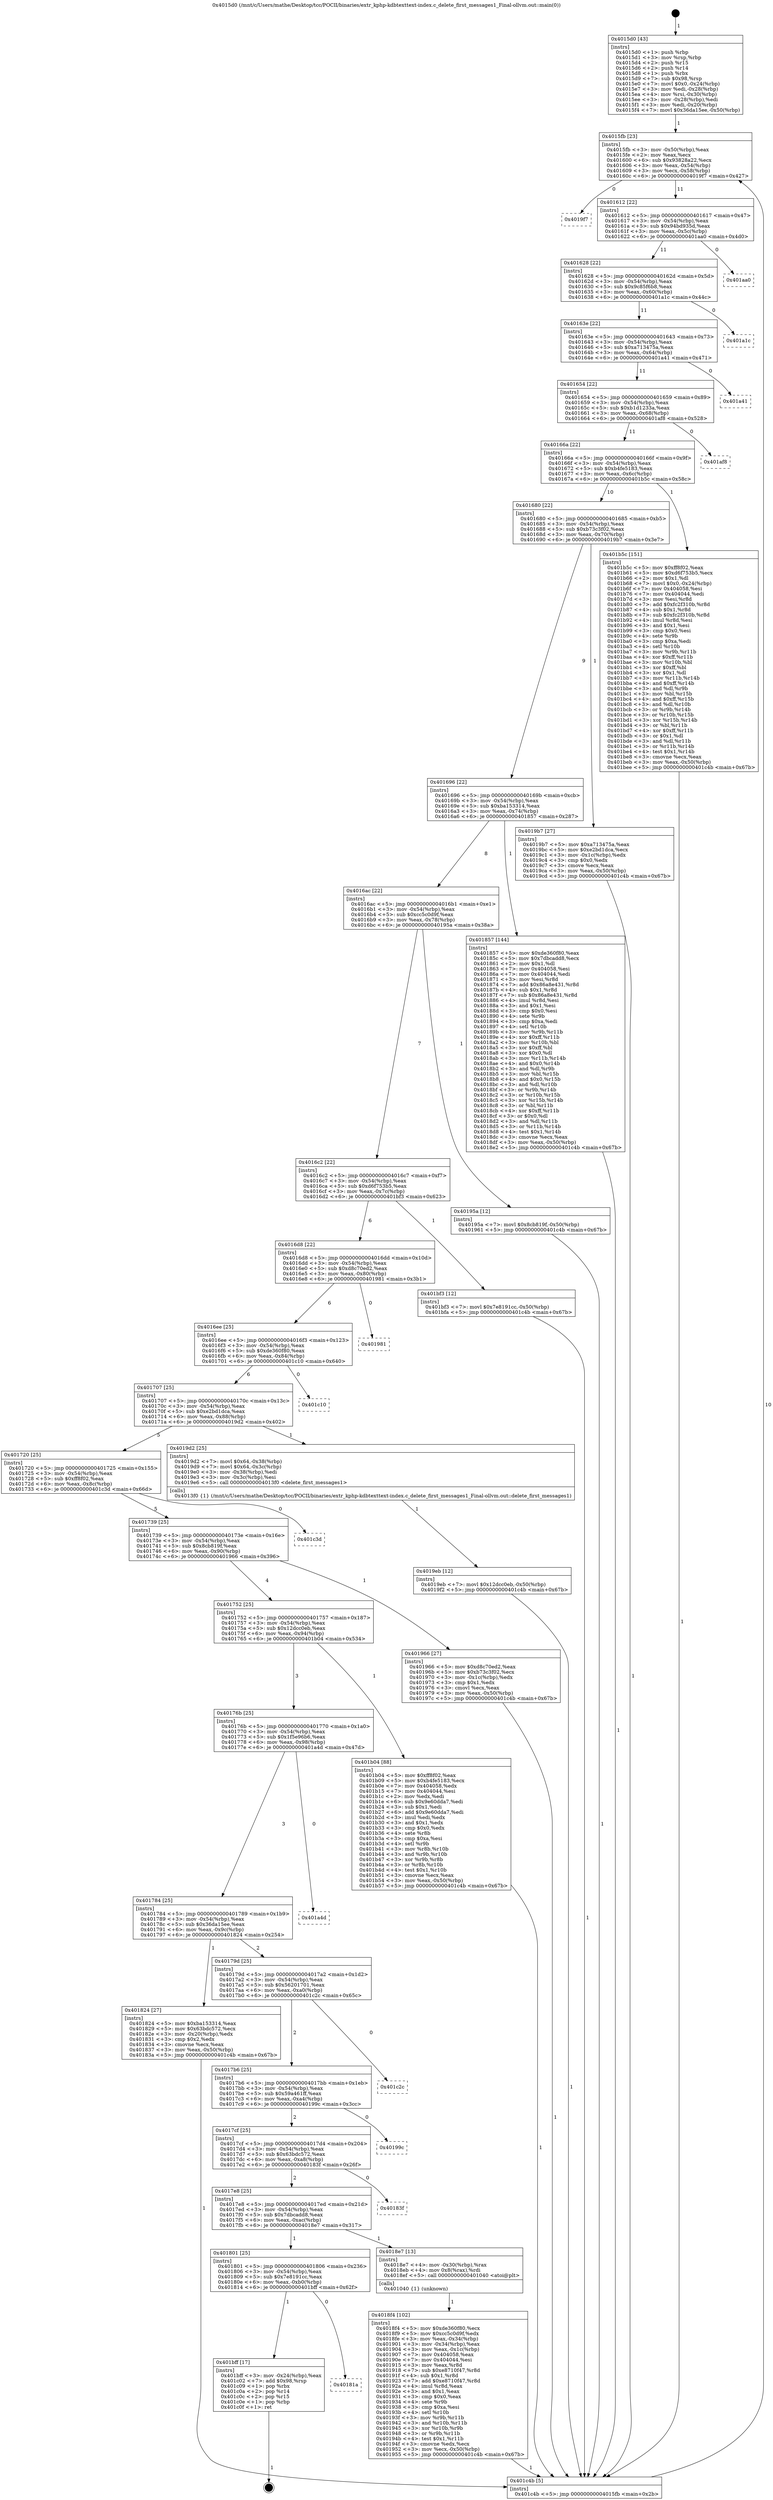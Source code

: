 digraph "0x4015d0" {
  label = "0x4015d0 (/mnt/c/Users/mathe/Desktop/tcc/POCII/binaries/extr_kphp-kdbtexttext-index.c_delete_first_messages1_Final-ollvm.out::main(0))"
  labelloc = "t"
  node[shape=record]

  Entry [label="",width=0.3,height=0.3,shape=circle,fillcolor=black,style=filled]
  "0x4015fb" [label="{
     0x4015fb [23]\l
     | [instrs]\l
     &nbsp;&nbsp;0x4015fb \<+3\>: mov -0x50(%rbp),%eax\l
     &nbsp;&nbsp;0x4015fe \<+2\>: mov %eax,%ecx\l
     &nbsp;&nbsp;0x401600 \<+6\>: sub $0x93828a22,%ecx\l
     &nbsp;&nbsp;0x401606 \<+3\>: mov %eax,-0x54(%rbp)\l
     &nbsp;&nbsp;0x401609 \<+3\>: mov %ecx,-0x58(%rbp)\l
     &nbsp;&nbsp;0x40160c \<+6\>: je 00000000004019f7 \<main+0x427\>\l
  }"]
  "0x4019f7" [label="{
     0x4019f7\l
  }", style=dashed]
  "0x401612" [label="{
     0x401612 [22]\l
     | [instrs]\l
     &nbsp;&nbsp;0x401612 \<+5\>: jmp 0000000000401617 \<main+0x47\>\l
     &nbsp;&nbsp;0x401617 \<+3\>: mov -0x54(%rbp),%eax\l
     &nbsp;&nbsp;0x40161a \<+5\>: sub $0x94bd935d,%eax\l
     &nbsp;&nbsp;0x40161f \<+3\>: mov %eax,-0x5c(%rbp)\l
     &nbsp;&nbsp;0x401622 \<+6\>: je 0000000000401aa0 \<main+0x4d0\>\l
  }"]
  Exit [label="",width=0.3,height=0.3,shape=circle,fillcolor=black,style=filled,peripheries=2]
  "0x401aa0" [label="{
     0x401aa0\l
  }", style=dashed]
  "0x401628" [label="{
     0x401628 [22]\l
     | [instrs]\l
     &nbsp;&nbsp;0x401628 \<+5\>: jmp 000000000040162d \<main+0x5d\>\l
     &nbsp;&nbsp;0x40162d \<+3\>: mov -0x54(%rbp),%eax\l
     &nbsp;&nbsp;0x401630 \<+5\>: sub $0x9c85f6b8,%eax\l
     &nbsp;&nbsp;0x401635 \<+3\>: mov %eax,-0x60(%rbp)\l
     &nbsp;&nbsp;0x401638 \<+6\>: je 0000000000401a1c \<main+0x44c\>\l
  }"]
  "0x40181a" [label="{
     0x40181a\l
  }", style=dashed]
  "0x401a1c" [label="{
     0x401a1c\l
  }", style=dashed]
  "0x40163e" [label="{
     0x40163e [22]\l
     | [instrs]\l
     &nbsp;&nbsp;0x40163e \<+5\>: jmp 0000000000401643 \<main+0x73\>\l
     &nbsp;&nbsp;0x401643 \<+3\>: mov -0x54(%rbp),%eax\l
     &nbsp;&nbsp;0x401646 \<+5\>: sub $0xa713475a,%eax\l
     &nbsp;&nbsp;0x40164b \<+3\>: mov %eax,-0x64(%rbp)\l
     &nbsp;&nbsp;0x40164e \<+6\>: je 0000000000401a41 \<main+0x471\>\l
  }"]
  "0x401bff" [label="{
     0x401bff [17]\l
     | [instrs]\l
     &nbsp;&nbsp;0x401bff \<+3\>: mov -0x24(%rbp),%eax\l
     &nbsp;&nbsp;0x401c02 \<+7\>: add $0x98,%rsp\l
     &nbsp;&nbsp;0x401c09 \<+1\>: pop %rbx\l
     &nbsp;&nbsp;0x401c0a \<+2\>: pop %r14\l
     &nbsp;&nbsp;0x401c0c \<+2\>: pop %r15\l
     &nbsp;&nbsp;0x401c0e \<+1\>: pop %rbp\l
     &nbsp;&nbsp;0x401c0f \<+1\>: ret\l
  }"]
  "0x401a41" [label="{
     0x401a41\l
  }", style=dashed]
  "0x401654" [label="{
     0x401654 [22]\l
     | [instrs]\l
     &nbsp;&nbsp;0x401654 \<+5\>: jmp 0000000000401659 \<main+0x89\>\l
     &nbsp;&nbsp;0x401659 \<+3\>: mov -0x54(%rbp),%eax\l
     &nbsp;&nbsp;0x40165c \<+5\>: sub $0xb1d1233a,%eax\l
     &nbsp;&nbsp;0x401661 \<+3\>: mov %eax,-0x68(%rbp)\l
     &nbsp;&nbsp;0x401664 \<+6\>: je 0000000000401af8 \<main+0x528\>\l
  }"]
  "0x4019eb" [label="{
     0x4019eb [12]\l
     | [instrs]\l
     &nbsp;&nbsp;0x4019eb \<+7\>: movl $0x12dcc0eb,-0x50(%rbp)\l
     &nbsp;&nbsp;0x4019f2 \<+5\>: jmp 0000000000401c4b \<main+0x67b\>\l
  }"]
  "0x401af8" [label="{
     0x401af8\l
  }", style=dashed]
  "0x40166a" [label="{
     0x40166a [22]\l
     | [instrs]\l
     &nbsp;&nbsp;0x40166a \<+5\>: jmp 000000000040166f \<main+0x9f\>\l
     &nbsp;&nbsp;0x40166f \<+3\>: mov -0x54(%rbp),%eax\l
     &nbsp;&nbsp;0x401672 \<+5\>: sub $0xb4fe5183,%eax\l
     &nbsp;&nbsp;0x401677 \<+3\>: mov %eax,-0x6c(%rbp)\l
     &nbsp;&nbsp;0x40167a \<+6\>: je 0000000000401b5c \<main+0x58c\>\l
  }"]
  "0x4018f4" [label="{
     0x4018f4 [102]\l
     | [instrs]\l
     &nbsp;&nbsp;0x4018f4 \<+5\>: mov $0xde360f80,%ecx\l
     &nbsp;&nbsp;0x4018f9 \<+5\>: mov $0xcc5c0d9f,%edx\l
     &nbsp;&nbsp;0x4018fe \<+3\>: mov %eax,-0x34(%rbp)\l
     &nbsp;&nbsp;0x401901 \<+3\>: mov -0x34(%rbp),%eax\l
     &nbsp;&nbsp;0x401904 \<+3\>: mov %eax,-0x1c(%rbp)\l
     &nbsp;&nbsp;0x401907 \<+7\>: mov 0x404058,%eax\l
     &nbsp;&nbsp;0x40190e \<+7\>: mov 0x404044,%esi\l
     &nbsp;&nbsp;0x401915 \<+3\>: mov %eax,%r8d\l
     &nbsp;&nbsp;0x401918 \<+7\>: sub $0xe8710f47,%r8d\l
     &nbsp;&nbsp;0x40191f \<+4\>: sub $0x1,%r8d\l
     &nbsp;&nbsp;0x401923 \<+7\>: add $0xe8710f47,%r8d\l
     &nbsp;&nbsp;0x40192a \<+4\>: imul %r8d,%eax\l
     &nbsp;&nbsp;0x40192e \<+3\>: and $0x1,%eax\l
     &nbsp;&nbsp;0x401931 \<+3\>: cmp $0x0,%eax\l
     &nbsp;&nbsp;0x401934 \<+4\>: sete %r9b\l
     &nbsp;&nbsp;0x401938 \<+3\>: cmp $0xa,%esi\l
     &nbsp;&nbsp;0x40193b \<+4\>: setl %r10b\l
     &nbsp;&nbsp;0x40193f \<+3\>: mov %r9b,%r11b\l
     &nbsp;&nbsp;0x401942 \<+3\>: and %r10b,%r11b\l
     &nbsp;&nbsp;0x401945 \<+3\>: xor %r10b,%r9b\l
     &nbsp;&nbsp;0x401948 \<+3\>: or %r9b,%r11b\l
     &nbsp;&nbsp;0x40194b \<+4\>: test $0x1,%r11b\l
     &nbsp;&nbsp;0x40194f \<+3\>: cmovne %edx,%ecx\l
     &nbsp;&nbsp;0x401952 \<+3\>: mov %ecx,-0x50(%rbp)\l
     &nbsp;&nbsp;0x401955 \<+5\>: jmp 0000000000401c4b \<main+0x67b\>\l
  }"]
  "0x401b5c" [label="{
     0x401b5c [151]\l
     | [instrs]\l
     &nbsp;&nbsp;0x401b5c \<+5\>: mov $0xff8f02,%eax\l
     &nbsp;&nbsp;0x401b61 \<+5\>: mov $0xd6f753b5,%ecx\l
     &nbsp;&nbsp;0x401b66 \<+2\>: mov $0x1,%dl\l
     &nbsp;&nbsp;0x401b68 \<+7\>: movl $0x0,-0x24(%rbp)\l
     &nbsp;&nbsp;0x401b6f \<+7\>: mov 0x404058,%esi\l
     &nbsp;&nbsp;0x401b76 \<+7\>: mov 0x404044,%edi\l
     &nbsp;&nbsp;0x401b7d \<+3\>: mov %esi,%r8d\l
     &nbsp;&nbsp;0x401b80 \<+7\>: add $0xfc2f310b,%r8d\l
     &nbsp;&nbsp;0x401b87 \<+4\>: sub $0x1,%r8d\l
     &nbsp;&nbsp;0x401b8b \<+7\>: sub $0xfc2f310b,%r8d\l
     &nbsp;&nbsp;0x401b92 \<+4\>: imul %r8d,%esi\l
     &nbsp;&nbsp;0x401b96 \<+3\>: and $0x1,%esi\l
     &nbsp;&nbsp;0x401b99 \<+3\>: cmp $0x0,%esi\l
     &nbsp;&nbsp;0x401b9c \<+4\>: sete %r9b\l
     &nbsp;&nbsp;0x401ba0 \<+3\>: cmp $0xa,%edi\l
     &nbsp;&nbsp;0x401ba3 \<+4\>: setl %r10b\l
     &nbsp;&nbsp;0x401ba7 \<+3\>: mov %r9b,%r11b\l
     &nbsp;&nbsp;0x401baa \<+4\>: xor $0xff,%r11b\l
     &nbsp;&nbsp;0x401bae \<+3\>: mov %r10b,%bl\l
     &nbsp;&nbsp;0x401bb1 \<+3\>: xor $0xff,%bl\l
     &nbsp;&nbsp;0x401bb4 \<+3\>: xor $0x1,%dl\l
     &nbsp;&nbsp;0x401bb7 \<+3\>: mov %r11b,%r14b\l
     &nbsp;&nbsp;0x401bba \<+4\>: and $0xff,%r14b\l
     &nbsp;&nbsp;0x401bbe \<+3\>: and %dl,%r9b\l
     &nbsp;&nbsp;0x401bc1 \<+3\>: mov %bl,%r15b\l
     &nbsp;&nbsp;0x401bc4 \<+4\>: and $0xff,%r15b\l
     &nbsp;&nbsp;0x401bc8 \<+3\>: and %dl,%r10b\l
     &nbsp;&nbsp;0x401bcb \<+3\>: or %r9b,%r14b\l
     &nbsp;&nbsp;0x401bce \<+3\>: or %r10b,%r15b\l
     &nbsp;&nbsp;0x401bd1 \<+3\>: xor %r15b,%r14b\l
     &nbsp;&nbsp;0x401bd4 \<+3\>: or %bl,%r11b\l
     &nbsp;&nbsp;0x401bd7 \<+4\>: xor $0xff,%r11b\l
     &nbsp;&nbsp;0x401bdb \<+3\>: or $0x1,%dl\l
     &nbsp;&nbsp;0x401bde \<+3\>: and %dl,%r11b\l
     &nbsp;&nbsp;0x401be1 \<+3\>: or %r11b,%r14b\l
     &nbsp;&nbsp;0x401be4 \<+4\>: test $0x1,%r14b\l
     &nbsp;&nbsp;0x401be8 \<+3\>: cmovne %ecx,%eax\l
     &nbsp;&nbsp;0x401beb \<+3\>: mov %eax,-0x50(%rbp)\l
     &nbsp;&nbsp;0x401bee \<+5\>: jmp 0000000000401c4b \<main+0x67b\>\l
  }"]
  "0x401680" [label="{
     0x401680 [22]\l
     | [instrs]\l
     &nbsp;&nbsp;0x401680 \<+5\>: jmp 0000000000401685 \<main+0xb5\>\l
     &nbsp;&nbsp;0x401685 \<+3\>: mov -0x54(%rbp),%eax\l
     &nbsp;&nbsp;0x401688 \<+5\>: sub $0xb73c3f02,%eax\l
     &nbsp;&nbsp;0x40168d \<+3\>: mov %eax,-0x70(%rbp)\l
     &nbsp;&nbsp;0x401690 \<+6\>: je 00000000004019b7 \<main+0x3e7\>\l
  }"]
  "0x401801" [label="{
     0x401801 [25]\l
     | [instrs]\l
     &nbsp;&nbsp;0x401801 \<+5\>: jmp 0000000000401806 \<main+0x236\>\l
     &nbsp;&nbsp;0x401806 \<+3\>: mov -0x54(%rbp),%eax\l
     &nbsp;&nbsp;0x401809 \<+5\>: sub $0x7e8191cc,%eax\l
     &nbsp;&nbsp;0x40180e \<+6\>: mov %eax,-0xb0(%rbp)\l
     &nbsp;&nbsp;0x401814 \<+6\>: je 0000000000401bff \<main+0x62f\>\l
  }"]
  "0x4019b7" [label="{
     0x4019b7 [27]\l
     | [instrs]\l
     &nbsp;&nbsp;0x4019b7 \<+5\>: mov $0xa713475a,%eax\l
     &nbsp;&nbsp;0x4019bc \<+5\>: mov $0xe2bd1dca,%ecx\l
     &nbsp;&nbsp;0x4019c1 \<+3\>: mov -0x1c(%rbp),%edx\l
     &nbsp;&nbsp;0x4019c4 \<+3\>: cmp $0x0,%edx\l
     &nbsp;&nbsp;0x4019c7 \<+3\>: cmove %ecx,%eax\l
     &nbsp;&nbsp;0x4019ca \<+3\>: mov %eax,-0x50(%rbp)\l
     &nbsp;&nbsp;0x4019cd \<+5\>: jmp 0000000000401c4b \<main+0x67b\>\l
  }"]
  "0x401696" [label="{
     0x401696 [22]\l
     | [instrs]\l
     &nbsp;&nbsp;0x401696 \<+5\>: jmp 000000000040169b \<main+0xcb\>\l
     &nbsp;&nbsp;0x40169b \<+3\>: mov -0x54(%rbp),%eax\l
     &nbsp;&nbsp;0x40169e \<+5\>: sub $0xba153314,%eax\l
     &nbsp;&nbsp;0x4016a3 \<+3\>: mov %eax,-0x74(%rbp)\l
     &nbsp;&nbsp;0x4016a6 \<+6\>: je 0000000000401857 \<main+0x287\>\l
  }"]
  "0x4018e7" [label="{
     0x4018e7 [13]\l
     | [instrs]\l
     &nbsp;&nbsp;0x4018e7 \<+4\>: mov -0x30(%rbp),%rax\l
     &nbsp;&nbsp;0x4018eb \<+4\>: mov 0x8(%rax),%rdi\l
     &nbsp;&nbsp;0x4018ef \<+5\>: call 0000000000401040 \<atoi@plt\>\l
     | [calls]\l
     &nbsp;&nbsp;0x401040 \{1\} (unknown)\l
  }"]
  "0x401857" [label="{
     0x401857 [144]\l
     | [instrs]\l
     &nbsp;&nbsp;0x401857 \<+5\>: mov $0xde360f80,%eax\l
     &nbsp;&nbsp;0x40185c \<+5\>: mov $0x7dbcadd8,%ecx\l
     &nbsp;&nbsp;0x401861 \<+2\>: mov $0x1,%dl\l
     &nbsp;&nbsp;0x401863 \<+7\>: mov 0x404058,%esi\l
     &nbsp;&nbsp;0x40186a \<+7\>: mov 0x404044,%edi\l
     &nbsp;&nbsp;0x401871 \<+3\>: mov %esi,%r8d\l
     &nbsp;&nbsp;0x401874 \<+7\>: add $0x86a8e431,%r8d\l
     &nbsp;&nbsp;0x40187b \<+4\>: sub $0x1,%r8d\l
     &nbsp;&nbsp;0x40187f \<+7\>: sub $0x86a8e431,%r8d\l
     &nbsp;&nbsp;0x401886 \<+4\>: imul %r8d,%esi\l
     &nbsp;&nbsp;0x40188a \<+3\>: and $0x1,%esi\l
     &nbsp;&nbsp;0x40188d \<+3\>: cmp $0x0,%esi\l
     &nbsp;&nbsp;0x401890 \<+4\>: sete %r9b\l
     &nbsp;&nbsp;0x401894 \<+3\>: cmp $0xa,%edi\l
     &nbsp;&nbsp;0x401897 \<+4\>: setl %r10b\l
     &nbsp;&nbsp;0x40189b \<+3\>: mov %r9b,%r11b\l
     &nbsp;&nbsp;0x40189e \<+4\>: xor $0xff,%r11b\l
     &nbsp;&nbsp;0x4018a2 \<+3\>: mov %r10b,%bl\l
     &nbsp;&nbsp;0x4018a5 \<+3\>: xor $0xff,%bl\l
     &nbsp;&nbsp;0x4018a8 \<+3\>: xor $0x0,%dl\l
     &nbsp;&nbsp;0x4018ab \<+3\>: mov %r11b,%r14b\l
     &nbsp;&nbsp;0x4018ae \<+4\>: and $0x0,%r14b\l
     &nbsp;&nbsp;0x4018b2 \<+3\>: and %dl,%r9b\l
     &nbsp;&nbsp;0x4018b5 \<+3\>: mov %bl,%r15b\l
     &nbsp;&nbsp;0x4018b8 \<+4\>: and $0x0,%r15b\l
     &nbsp;&nbsp;0x4018bc \<+3\>: and %dl,%r10b\l
     &nbsp;&nbsp;0x4018bf \<+3\>: or %r9b,%r14b\l
     &nbsp;&nbsp;0x4018c2 \<+3\>: or %r10b,%r15b\l
     &nbsp;&nbsp;0x4018c5 \<+3\>: xor %r15b,%r14b\l
     &nbsp;&nbsp;0x4018c8 \<+3\>: or %bl,%r11b\l
     &nbsp;&nbsp;0x4018cb \<+4\>: xor $0xff,%r11b\l
     &nbsp;&nbsp;0x4018cf \<+3\>: or $0x0,%dl\l
     &nbsp;&nbsp;0x4018d2 \<+3\>: and %dl,%r11b\l
     &nbsp;&nbsp;0x4018d5 \<+3\>: or %r11b,%r14b\l
     &nbsp;&nbsp;0x4018d8 \<+4\>: test $0x1,%r14b\l
     &nbsp;&nbsp;0x4018dc \<+3\>: cmovne %ecx,%eax\l
     &nbsp;&nbsp;0x4018df \<+3\>: mov %eax,-0x50(%rbp)\l
     &nbsp;&nbsp;0x4018e2 \<+5\>: jmp 0000000000401c4b \<main+0x67b\>\l
  }"]
  "0x4016ac" [label="{
     0x4016ac [22]\l
     | [instrs]\l
     &nbsp;&nbsp;0x4016ac \<+5\>: jmp 00000000004016b1 \<main+0xe1\>\l
     &nbsp;&nbsp;0x4016b1 \<+3\>: mov -0x54(%rbp),%eax\l
     &nbsp;&nbsp;0x4016b4 \<+5\>: sub $0xcc5c0d9f,%eax\l
     &nbsp;&nbsp;0x4016b9 \<+3\>: mov %eax,-0x78(%rbp)\l
     &nbsp;&nbsp;0x4016bc \<+6\>: je 000000000040195a \<main+0x38a\>\l
  }"]
  "0x4017e8" [label="{
     0x4017e8 [25]\l
     | [instrs]\l
     &nbsp;&nbsp;0x4017e8 \<+5\>: jmp 00000000004017ed \<main+0x21d\>\l
     &nbsp;&nbsp;0x4017ed \<+3\>: mov -0x54(%rbp),%eax\l
     &nbsp;&nbsp;0x4017f0 \<+5\>: sub $0x7dbcadd8,%eax\l
     &nbsp;&nbsp;0x4017f5 \<+6\>: mov %eax,-0xac(%rbp)\l
     &nbsp;&nbsp;0x4017fb \<+6\>: je 00000000004018e7 \<main+0x317\>\l
  }"]
  "0x40195a" [label="{
     0x40195a [12]\l
     | [instrs]\l
     &nbsp;&nbsp;0x40195a \<+7\>: movl $0x8cb819f,-0x50(%rbp)\l
     &nbsp;&nbsp;0x401961 \<+5\>: jmp 0000000000401c4b \<main+0x67b\>\l
  }"]
  "0x4016c2" [label="{
     0x4016c2 [22]\l
     | [instrs]\l
     &nbsp;&nbsp;0x4016c2 \<+5\>: jmp 00000000004016c7 \<main+0xf7\>\l
     &nbsp;&nbsp;0x4016c7 \<+3\>: mov -0x54(%rbp),%eax\l
     &nbsp;&nbsp;0x4016ca \<+5\>: sub $0xd6f753b5,%eax\l
     &nbsp;&nbsp;0x4016cf \<+3\>: mov %eax,-0x7c(%rbp)\l
     &nbsp;&nbsp;0x4016d2 \<+6\>: je 0000000000401bf3 \<main+0x623\>\l
  }"]
  "0x40183f" [label="{
     0x40183f\l
  }", style=dashed]
  "0x401bf3" [label="{
     0x401bf3 [12]\l
     | [instrs]\l
     &nbsp;&nbsp;0x401bf3 \<+7\>: movl $0x7e8191cc,-0x50(%rbp)\l
     &nbsp;&nbsp;0x401bfa \<+5\>: jmp 0000000000401c4b \<main+0x67b\>\l
  }"]
  "0x4016d8" [label="{
     0x4016d8 [22]\l
     | [instrs]\l
     &nbsp;&nbsp;0x4016d8 \<+5\>: jmp 00000000004016dd \<main+0x10d\>\l
     &nbsp;&nbsp;0x4016dd \<+3\>: mov -0x54(%rbp),%eax\l
     &nbsp;&nbsp;0x4016e0 \<+5\>: sub $0xd8c70ed2,%eax\l
     &nbsp;&nbsp;0x4016e5 \<+3\>: mov %eax,-0x80(%rbp)\l
     &nbsp;&nbsp;0x4016e8 \<+6\>: je 0000000000401981 \<main+0x3b1\>\l
  }"]
  "0x4017cf" [label="{
     0x4017cf [25]\l
     | [instrs]\l
     &nbsp;&nbsp;0x4017cf \<+5\>: jmp 00000000004017d4 \<main+0x204\>\l
     &nbsp;&nbsp;0x4017d4 \<+3\>: mov -0x54(%rbp),%eax\l
     &nbsp;&nbsp;0x4017d7 \<+5\>: sub $0x63bdc572,%eax\l
     &nbsp;&nbsp;0x4017dc \<+6\>: mov %eax,-0xa8(%rbp)\l
     &nbsp;&nbsp;0x4017e2 \<+6\>: je 000000000040183f \<main+0x26f\>\l
  }"]
  "0x401981" [label="{
     0x401981\l
  }", style=dashed]
  "0x4016ee" [label="{
     0x4016ee [25]\l
     | [instrs]\l
     &nbsp;&nbsp;0x4016ee \<+5\>: jmp 00000000004016f3 \<main+0x123\>\l
     &nbsp;&nbsp;0x4016f3 \<+3\>: mov -0x54(%rbp),%eax\l
     &nbsp;&nbsp;0x4016f6 \<+5\>: sub $0xde360f80,%eax\l
     &nbsp;&nbsp;0x4016fb \<+6\>: mov %eax,-0x84(%rbp)\l
     &nbsp;&nbsp;0x401701 \<+6\>: je 0000000000401c10 \<main+0x640\>\l
  }"]
  "0x40199c" [label="{
     0x40199c\l
  }", style=dashed]
  "0x401c10" [label="{
     0x401c10\l
  }", style=dashed]
  "0x401707" [label="{
     0x401707 [25]\l
     | [instrs]\l
     &nbsp;&nbsp;0x401707 \<+5\>: jmp 000000000040170c \<main+0x13c\>\l
     &nbsp;&nbsp;0x40170c \<+3\>: mov -0x54(%rbp),%eax\l
     &nbsp;&nbsp;0x40170f \<+5\>: sub $0xe2bd1dca,%eax\l
     &nbsp;&nbsp;0x401714 \<+6\>: mov %eax,-0x88(%rbp)\l
     &nbsp;&nbsp;0x40171a \<+6\>: je 00000000004019d2 \<main+0x402\>\l
  }"]
  "0x4017b6" [label="{
     0x4017b6 [25]\l
     | [instrs]\l
     &nbsp;&nbsp;0x4017b6 \<+5\>: jmp 00000000004017bb \<main+0x1eb\>\l
     &nbsp;&nbsp;0x4017bb \<+3\>: mov -0x54(%rbp),%eax\l
     &nbsp;&nbsp;0x4017be \<+5\>: sub $0x59a461ff,%eax\l
     &nbsp;&nbsp;0x4017c3 \<+6\>: mov %eax,-0xa4(%rbp)\l
     &nbsp;&nbsp;0x4017c9 \<+6\>: je 000000000040199c \<main+0x3cc\>\l
  }"]
  "0x4019d2" [label="{
     0x4019d2 [25]\l
     | [instrs]\l
     &nbsp;&nbsp;0x4019d2 \<+7\>: movl $0x64,-0x38(%rbp)\l
     &nbsp;&nbsp;0x4019d9 \<+7\>: movl $0x64,-0x3c(%rbp)\l
     &nbsp;&nbsp;0x4019e0 \<+3\>: mov -0x38(%rbp),%edi\l
     &nbsp;&nbsp;0x4019e3 \<+3\>: mov -0x3c(%rbp),%esi\l
     &nbsp;&nbsp;0x4019e6 \<+5\>: call 00000000004013f0 \<delete_first_messages1\>\l
     | [calls]\l
     &nbsp;&nbsp;0x4013f0 \{1\} (/mnt/c/Users/mathe/Desktop/tcc/POCII/binaries/extr_kphp-kdbtexttext-index.c_delete_first_messages1_Final-ollvm.out::delete_first_messages1)\l
  }"]
  "0x401720" [label="{
     0x401720 [25]\l
     | [instrs]\l
     &nbsp;&nbsp;0x401720 \<+5\>: jmp 0000000000401725 \<main+0x155\>\l
     &nbsp;&nbsp;0x401725 \<+3\>: mov -0x54(%rbp),%eax\l
     &nbsp;&nbsp;0x401728 \<+5\>: sub $0xff8f02,%eax\l
     &nbsp;&nbsp;0x40172d \<+6\>: mov %eax,-0x8c(%rbp)\l
     &nbsp;&nbsp;0x401733 \<+6\>: je 0000000000401c3d \<main+0x66d\>\l
  }"]
  "0x401c2c" [label="{
     0x401c2c\l
  }", style=dashed]
  "0x401c3d" [label="{
     0x401c3d\l
  }", style=dashed]
  "0x401739" [label="{
     0x401739 [25]\l
     | [instrs]\l
     &nbsp;&nbsp;0x401739 \<+5\>: jmp 000000000040173e \<main+0x16e\>\l
     &nbsp;&nbsp;0x40173e \<+3\>: mov -0x54(%rbp),%eax\l
     &nbsp;&nbsp;0x401741 \<+5\>: sub $0x8cb819f,%eax\l
     &nbsp;&nbsp;0x401746 \<+6\>: mov %eax,-0x90(%rbp)\l
     &nbsp;&nbsp;0x40174c \<+6\>: je 0000000000401966 \<main+0x396\>\l
  }"]
  "0x4015d0" [label="{
     0x4015d0 [43]\l
     | [instrs]\l
     &nbsp;&nbsp;0x4015d0 \<+1\>: push %rbp\l
     &nbsp;&nbsp;0x4015d1 \<+3\>: mov %rsp,%rbp\l
     &nbsp;&nbsp;0x4015d4 \<+2\>: push %r15\l
     &nbsp;&nbsp;0x4015d6 \<+2\>: push %r14\l
     &nbsp;&nbsp;0x4015d8 \<+1\>: push %rbx\l
     &nbsp;&nbsp;0x4015d9 \<+7\>: sub $0x98,%rsp\l
     &nbsp;&nbsp;0x4015e0 \<+7\>: movl $0x0,-0x24(%rbp)\l
     &nbsp;&nbsp;0x4015e7 \<+3\>: mov %edi,-0x28(%rbp)\l
     &nbsp;&nbsp;0x4015ea \<+4\>: mov %rsi,-0x30(%rbp)\l
     &nbsp;&nbsp;0x4015ee \<+3\>: mov -0x28(%rbp),%edi\l
     &nbsp;&nbsp;0x4015f1 \<+3\>: mov %edi,-0x20(%rbp)\l
     &nbsp;&nbsp;0x4015f4 \<+7\>: movl $0x36da15ee,-0x50(%rbp)\l
  }"]
  "0x401966" [label="{
     0x401966 [27]\l
     | [instrs]\l
     &nbsp;&nbsp;0x401966 \<+5\>: mov $0xd8c70ed2,%eax\l
     &nbsp;&nbsp;0x40196b \<+5\>: mov $0xb73c3f02,%ecx\l
     &nbsp;&nbsp;0x401970 \<+3\>: mov -0x1c(%rbp),%edx\l
     &nbsp;&nbsp;0x401973 \<+3\>: cmp $0x1,%edx\l
     &nbsp;&nbsp;0x401976 \<+3\>: cmovl %ecx,%eax\l
     &nbsp;&nbsp;0x401979 \<+3\>: mov %eax,-0x50(%rbp)\l
     &nbsp;&nbsp;0x40197c \<+5\>: jmp 0000000000401c4b \<main+0x67b\>\l
  }"]
  "0x401752" [label="{
     0x401752 [25]\l
     | [instrs]\l
     &nbsp;&nbsp;0x401752 \<+5\>: jmp 0000000000401757 \<main+0x187\>\l
     &nbsp;&nbsp;0x401757 \<+3\>: mov -0x54(%rbp),%eax\l
     &nbsp;&nbsp;0x40175a \<+5\>: sub $0x12dcc0eb,%eax\l
     &nbsp;&nbsp;0x40175f \<+6\>: mov %eax,-0x94(%rbp)\l
     &nbsp;&nbsp;0x401765 \<+6\>: je 0000000000401b04 \<main+0x534\>\l
  }"]
  "0x401c4b" [label="{
     0x401c4b [5]\l
     | [instrs]\l
     &nbsp;&nbsp;0x401c4b \<+5\>: jmp 00000000004015fb \<main+0x2b\>\l
  }"]
  "0x401b04" [label="{
     0x401b04 [88]\l
     | [instrs]\l
     &nbsp;&nbsp;0x401b04 \<+5\>: mov $0xff8f02,%eax\l
     &nbsp;&nbsp;0x401b09 \<+5\>: mov $0xb4fe5183,%ecx\l
     &nbsp;&nbsp;0x401b0e \<+7\>: mov 0x404058,%edx\l
     &nbsp;&nbsp;0x401b15 \<+7\>: mov 0x404044,%esi\l
     &nbsp;&nbsp;0x401b1c \<+2\>: mov %edx,%edi\l
     &nbsp;&nbsp;0x401b1e \<+6\>: sub $0x9e60dda7,%edi\l
     &nbsp;&nbsp;0x401b24 \<+3\>: sub $0x1,%edi\l
     &nbsp;&nbsp;0x401b27 \<+6\>: add $0x9e60dda7,%edi\l
     &nbsp;&nbsp;0x401b2d \<+3\>: imul %edi,%edx\l
     &nbsp;&nbsp;0x401b30 \<+3\>: and $0x1,%edx\l
     &nbsp;&nbsp;0x401b33 \<+3\>: cmp $0x0,%edx\l
     &nbsp;&nbsp;0x401b36 \<+4\>: sete %r8b\l
     &nbsp;&nbsp;0x401b3a \<+3\>: cmp $0xa,%esi\l
     &nbsp;&nbsp;0x401b3d \<+4\>: setl %r9b\l
     &nbsp;&nbsp;0x401b41 \<+3\>: mov %r8b,%r10b\l
     &nbsp;&nbsp;0x401b44 \<+3\>: and %r9b,%r10b\l
     &nbsp;&nbsp;0x401b47 \<+3\>: xor %r9b,%r8b\l
     &nbsp;&nbsp;0x401b4a \<+3\>: or %r8b,%r10b\l
     &nbsp;&nbsp;0x401b4d \<+4\>: test $0x1,%r10b\l
     &nbsp;&nbsp;0x401b51 \<+3\>: cmovne %ecx,%eax\l
     &nbsp;&nbsp;0x401b54 \<+3\>: mov %eax,-0x50(%rbp)\l
     &nbsp;&nbsp;0x401b57 \<+5\>: jmp 0000000000401c4b \<main+0x67b\>\l
  }"]
  "0x40176b" [label="{
     0x40176b [25]\l
     | [instrs]\l
     &nbsp;&nbsp;0x40176b \<+5\>: jmp 0000000000401770 \<main+0x1a0\>\l
     &nbsp;&nbsp;0x401770 \<+3\>: mov -0x54(%rbp),%eax\l
     &nbsp;&nbsp;0x401773 \<+5\>: sub $0x1f5e96b6,%eax\l
     &nbsp;&nbsp;0x401778 \<+6\>: mov %eax,-0x98(%rbp)\l
     &nbsp;&nbsp;0x40177e \<+6\>: je 0000000000401a4d \<main+0x47d\>\l
  }"]
  "0x40179d" [label="{
     0x40179d [25]\l
     | [instrs]\l
     &nbsp;&nbsp;0x40179d \<+5\>: jmp 00000000004017a2 \<main+0x1d2\>\l
     &nbsp;&nbsp;0x4017a2 \<+3\>: mov -0x54(%rbp),%eax\l
     &nbsp;&nbsp;0x4017a5 \<+5\>: sub $0x56201701,%eax\l
     &nbsp;&nbsp;0x4017aa \<+6\>: mov %eax,-0xa0(%rbp)\l
     &nbsp;&nbsp;0x4017b0 \<+6\>: je 0000000000401c2c \<main+0x65c\>\l
  }"]
  "0x401a4d" [label="{
     0x401a4d\l
  }", style=dashed]
  "0x401784" [label="{
     0x401784 [25]\l
     | [instrs]\l
     &nbsp;&nbsp;0x401784 \<+5\>: jmp 0000000000401789 \<main+0x1b9\>\l
     &nbsp;&nbsp;0x401789 \<+3\>: mov -0x54(%rbp),%eax\l
     &nbsp;&nbsp;0x40178c \<+5\>: sub $0x36da15ee,%eax\l
     &nbsp;&nbsp;0x401791 \<+6\>: mov %eax,-0x9c(%rbp)\l
     &nbsp;&nbsp;0x401797 \<+6\>: je 0000000000401824 \<main+0x254\>\l
  }"]
  "0x401824" [label="{
     0x401824 [27]\l
     | [instrs]\l
     &nbsp;&nbsp;0x401824 \<+5\>: mov $0xba153314,%eax\l
     &nbsp;&nbsp;0x401829 \<+5\>: mov $0x63bdc572,%ecx\l
     &nbsp;&nbsp;0x40182e \<+3\>: mov -0x20(%rbp),%edx\l
     &nbsp;&nbsp;0x401831 \<+3\>: cmp $0x2,%edx\l
     &nbsp;&nbsp;0x401834 \<+3\>: cmovne %ecx,%eax\l
     &nbsp;&nbsp;0x401837 \<+3\>: mov %eax,-0x50(%rbp)\l
     &nbsp;&nbsp;0x40183a \<+5\>: jmp 0000000000401c4b \<main+0x67b\>\l
  }"]
  Entry -> "0x4015d0" [label=" 1"]
  "0x4015fb" -> "0x4019f7" [label=" 0"]
  "0x4015fb" -> "0x401612" [label=" 11"]
  "0x401bff" -> Exit [label=" 1"]
  "0x401612" -> "0x401aa0" [label=" 0"]
  "0x401612" -> "0x401628" [label=" 11"]
  "0x401801" -> "0x40181a" [label=" 0"]
  "0x401628" -> "0x401a1c" [label=" 0"]
  "0x401628" -> "0x40163e" [label=" 11"]
  "0x401801" -> "0x401bff" [label=" 1"]
  "0x40163e" -> "0x401a41" [label=" 0"]
  "0x40163e" -> "0x401654" [label=" 11"]
  "0x401bf3" -> "0x401c4b" [label=" 1"]
  "0x401654" -> "0x401af8" [label=" 0"]
  "0x401654" -> "0x40166a" [label=" 11"]
  "0x401b5c" -> "0x401c4b" [label=" 1"]
  "0x40166a" -> "0x401b5c" [label=" 1"]
  "0x40166a" -> "0x401680" [label=" 10"]
  "0x401b04" -> "0x401c4b" [label=" 1"]
  "0x401680" -> "0x4019b7" [label=" 1"]
  "0x401680" -> "0x401696" [label=" 9"]
  "0x4019eb" -> "0x401c4b" [label=" 1"]
  "0x401696" -> "0x401857" [label=" 1"]
  "0x401696" -> "0x4016ac" [label=" 8"]
  "0x4019d2" -> "0x4019eb" [label=" 1"]
  "0x4016ac" -> "0x40195a" [label=" 1"]
  "0x4016ac" -> "0x4016c2" [label=" 7"]
  "0x401966" -> "0x401c4b" [label=" 1"]
  "0x4016c2" -> "0x401bf3" [label=" 1"]
  "0x4016c2" -> "0x4016d8" [label=" 6"]
  "0x40195a" -> "0x401c4b" [label=" 1"]
  "0x4016d8" -> "0x401981" [label=" 0"]
  "0x4016d8" -> "0x4016ee" [label=" 6"]
  "0x4018e7" -> "0x4018f4" [label=" 1"]
  "0x4016ee" -> "0x401c10" [label=" 0"]
  "0x4016ee" -> "0x401707" [label=" 6"]
  "0x4017e8" -> "0x401801" [label=" 1"]
  "0x401707" -> "0x4019d2" [label=" 1"]
  "0x401707" -> "0x401720" [label=" 5"]
  "0x4019b7" -> "0x401c4b" [label=" 1"]
  "0x401720" -> "0x401c3d" [label=" 0"]
  "0x401720" -> "0x401739" [label=" 5"]
  "0x4017cf" -> "0x4017e8" [label=" 2"]
  "0x401739" -> "0x401966" [label=" 1"]
  "0x401739" -> "0x401752" [label=" 4"]
  "0x4018f4" -> "0x401c4b" [label=" 1"]
  "0x401752" -> "0x401b04" [label=" 1"]
  "0x401752" -> "0x40176b" [label=" 3"]
  "0x4017b6" -> "0x4017cf" [label=" 2"]
  "0x40176b" -> "0x401a4d" [label=" 0"]
  "0x40176b" -> "0x401784" [label=" 3"]
  "0x4017b6" -> "0x40199c" [label=" 0"]
  "0x401784" -> "0x401824" [label=" 1"]
  "0x401784" -> "0x40179d" [label=" 2"]
  "0x401824" -> "0x401c4b" [label=" 1"]
  "0x4015d0" -> "0x4015fb" [label=" 1"]
  "0x401c4b" -> "0x4015fb" [label=" 10"]
  "0x401857" -> "0x401c4b" [label=" 1"]
  "0x4017cf" -> "0x40183f" [label=" 0"]
  "0x40179d" -> "0x401c2c" [label=" 0"]
  "0x40179d" -> "0x4017b6" [label=" 2"]
  "0x4017e8" -> "0x4018e7" [label=" 1"]
}
